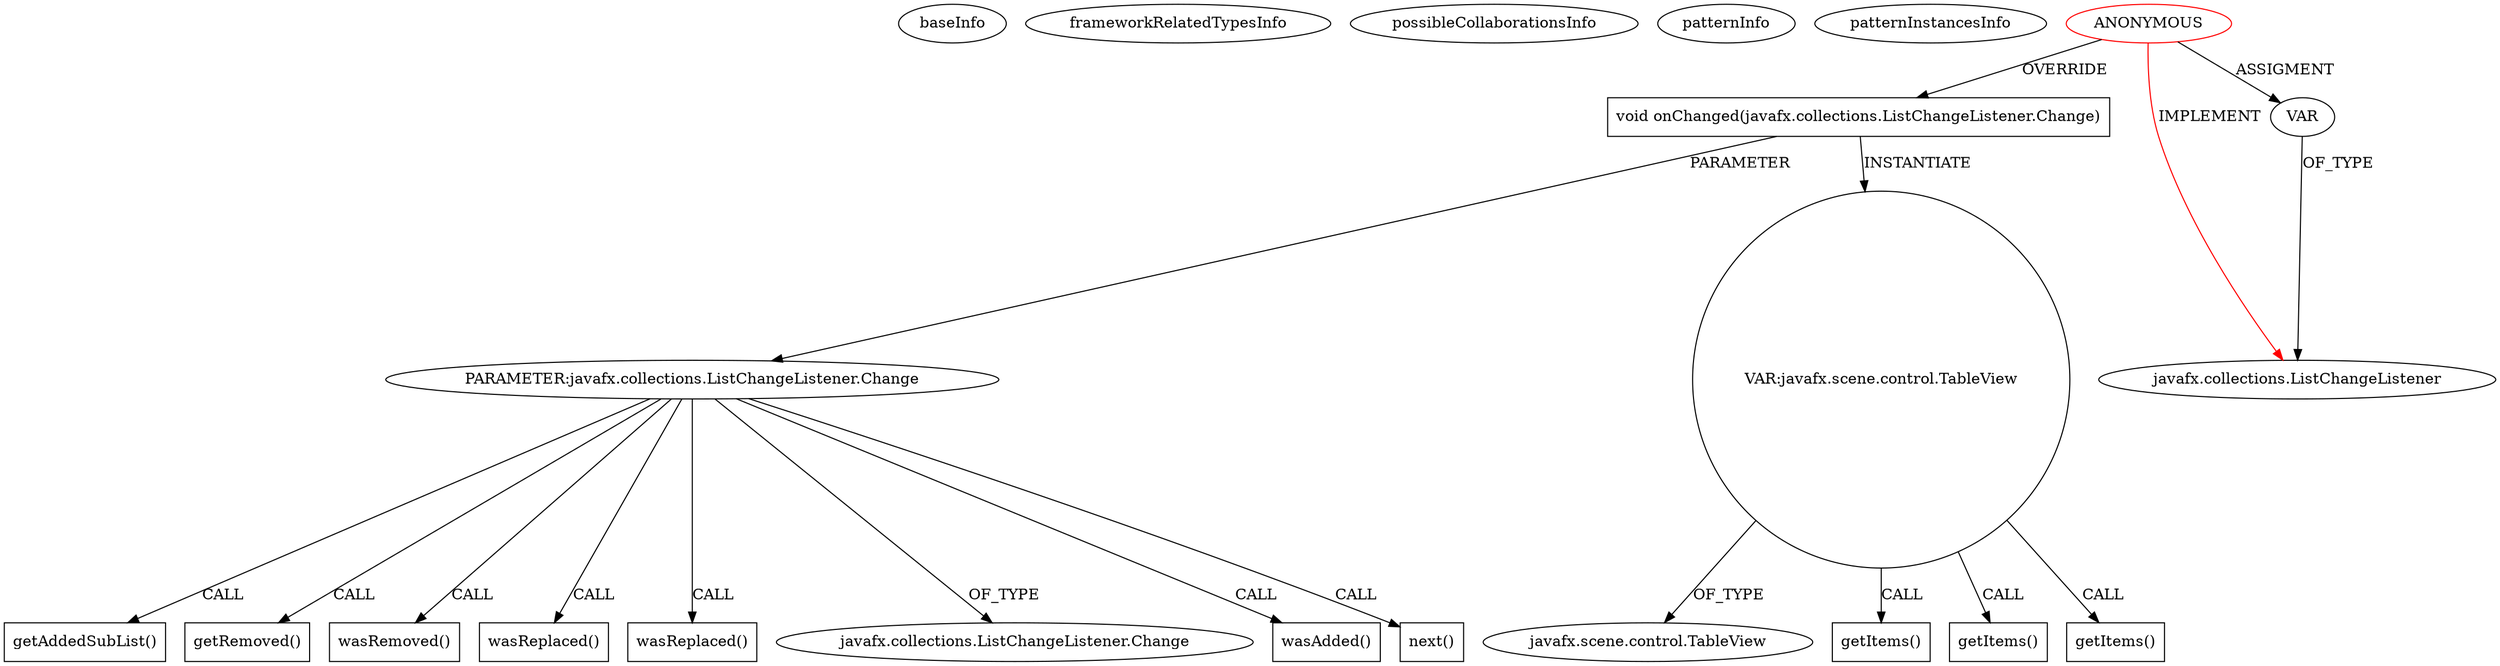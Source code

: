 digraph {
baseInfo[graphId=2178,category="pattern",isAnonymous=true,possibleRelation=false]
frameworkRelatedTypesInfo[0="javafx.collections.ListChangeListener"]
possibleCollaborationsInfo[]
patternInfo[frequency=3.0,patternRootClient=0]
patternInstancesInfo[0="sergiohpl-PMS~/sergiohpl-PMS/PMS-master/IssueTrackingLite/src/issuetrackinglite/IssueTrackingLiteController.java~IssueTrackingLiteController~4154",1="ChrisWongAtCUHK-JavaFX~/ChrisWongAtCUHK-JavaFX/JavaFX-master/IssueTrackingLite/src/issuetrackinglite/IssueTrackingLiteController.java~IssueTrackingLiteController~242",2="santi-gonzalez-javafx-tutos~/santi-gonzalez-javafx-tutos/javafx-tutos-master/IssueTrackingLite/src/issuetrackinglite/IssueTrackingLiteController.java~IssueTrackingLiteController~4085"]
5[label="PARAMETER:javafx.collections.ListChangeListener.Change",vertexType="PARAMETER_DECLARATION",isFrameworkType=false]
14[label="getAddedSubList()",vertexType="INSIDE_CALL",isFrameworkType=false,shape=box]
23[label="getRemoved()",vertexType="INSIDE_CALL",isFrameworkType=false,shape=box]
19[label="wasRemoved()",vertexType="INSIDE_CALL",isFrameworkType=false,shape=box]
21[label="wasReplaced()",vertexType="INSIDE_CALL",isFrameworkType=false,shape=box]
12[label="wasReplaced()",vertexType="INSIDE_CALL",isFrameworkType=false,shape=box]
6[label="javafx.collections.ListChangeListener.Change",vertexType="FRAMEWORK_CLASS_TYPE",isFrameworkType=false]
10[label="wasAdded()",vertexType="INSIDE_CALL",isFrameworkType=false,shape=box]
8[label="next()",vertexType="INSIDE_CALL",isFrameworkType=false,shape=box]
4[label="void onChanged(javafx.collections.ListChangeListener.Change)",vertexType="OVERRIDING_METHOD_DECLARATION",isFrameworkType=false,shape=box]
0[label="ANONYMOUS",vertexType="ROOT_ANONYMOUS_DECLARATION",isFrameworkType=false,color=red]
1[label="javafx.collections.ListChangeListener",vertexType="FRAMEWORK_INTERFACE_TYPE",isFrameworkType=false]
2[label="VAR",vertexType="OUTSIDE_VARIABLE_EXPRESION",isFrameworkType=false]
15[label="VAR:javafx.scene.control.TableView",vertexType="VARIABLE_EXPRESION",isFrameworkType=false,shape=circle]
17[label="javafx.scene.control.TableView",vertexType="FRAMEWORK_CLASS_TYPE",isFrameworkType=false]
25[label="getItems()",vertexType="INSIDE_CALL",isFrameworkType=false,shape=box]
16[label="getItems()",vertexType="INSIDE_CALL",isFrameworkType=false,shape=box]
27[label="getItems()",vertexType="INSIDE_CALL",isFrameworkType=false,shape=box]
0->2[label="ASSIGMENT"]
4->5[label="PARAMETER"]
5->14[label="CALL"]
15->27[label="CALL"]
4->15[label="INSTANTIATE"]
0->1[label="IMPLEMENT",color=red]
2->1[label="OF_TYPE"]
15->25[label="CALL"]
5->21[label="CALL"]
5->10[label="CALL"]
15->17[label="OF_TYPE"]
0->4[label="OVERRIDE"]
5->23[label="CALL"]
5->8[label="CALL"]
5->12[label="CALL"]
5->19[label="CALL"]
5->6[label="OF_TYPE"]
15->16[label="CALL"]
}
